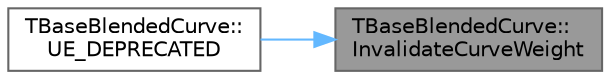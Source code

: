 digraph "TBaseBlendedCurve::InvalidateCurveWeight"
{
 // INTERACTIVE_SVG=YES
 // LATEX_PDF_SIZE
  bgcolor="transparent";
  edge [fontname=Helvetica,fontsize=10,labelfontname=Helvetica,labelfontsize=10];
  node [fontname=Helvetica,fontsize=10,shape=box,height=0.2,width=0.4];
  rankdir="RL";
  Node1 [id="Node000001",label="TBaseBlendedCurve::\lInvalidateCurveWeight",height=0.2,width=0.4,color="gray40", fillcolor="grey60", style="filled", fontcolor="black",tooltip="Invalidate value of the named curve."];
  Node1 -> Node2 [id="edge1_Node000001_Node000002",dir="back",color="steelblue1",style="solid",tooltip=" "];
  Node2 [id="Node000002",label="TBaseBlendedCurve::\lUE_DEPRECATED",height=0.2,width=0.4,color="grey40", fillcolor="white", style="filled",URL="$d1/dd3/structTBaseBlendedCurve.html#a2ca86164a684f6dbe44a53699da026f9",tooltip=" "];
}
